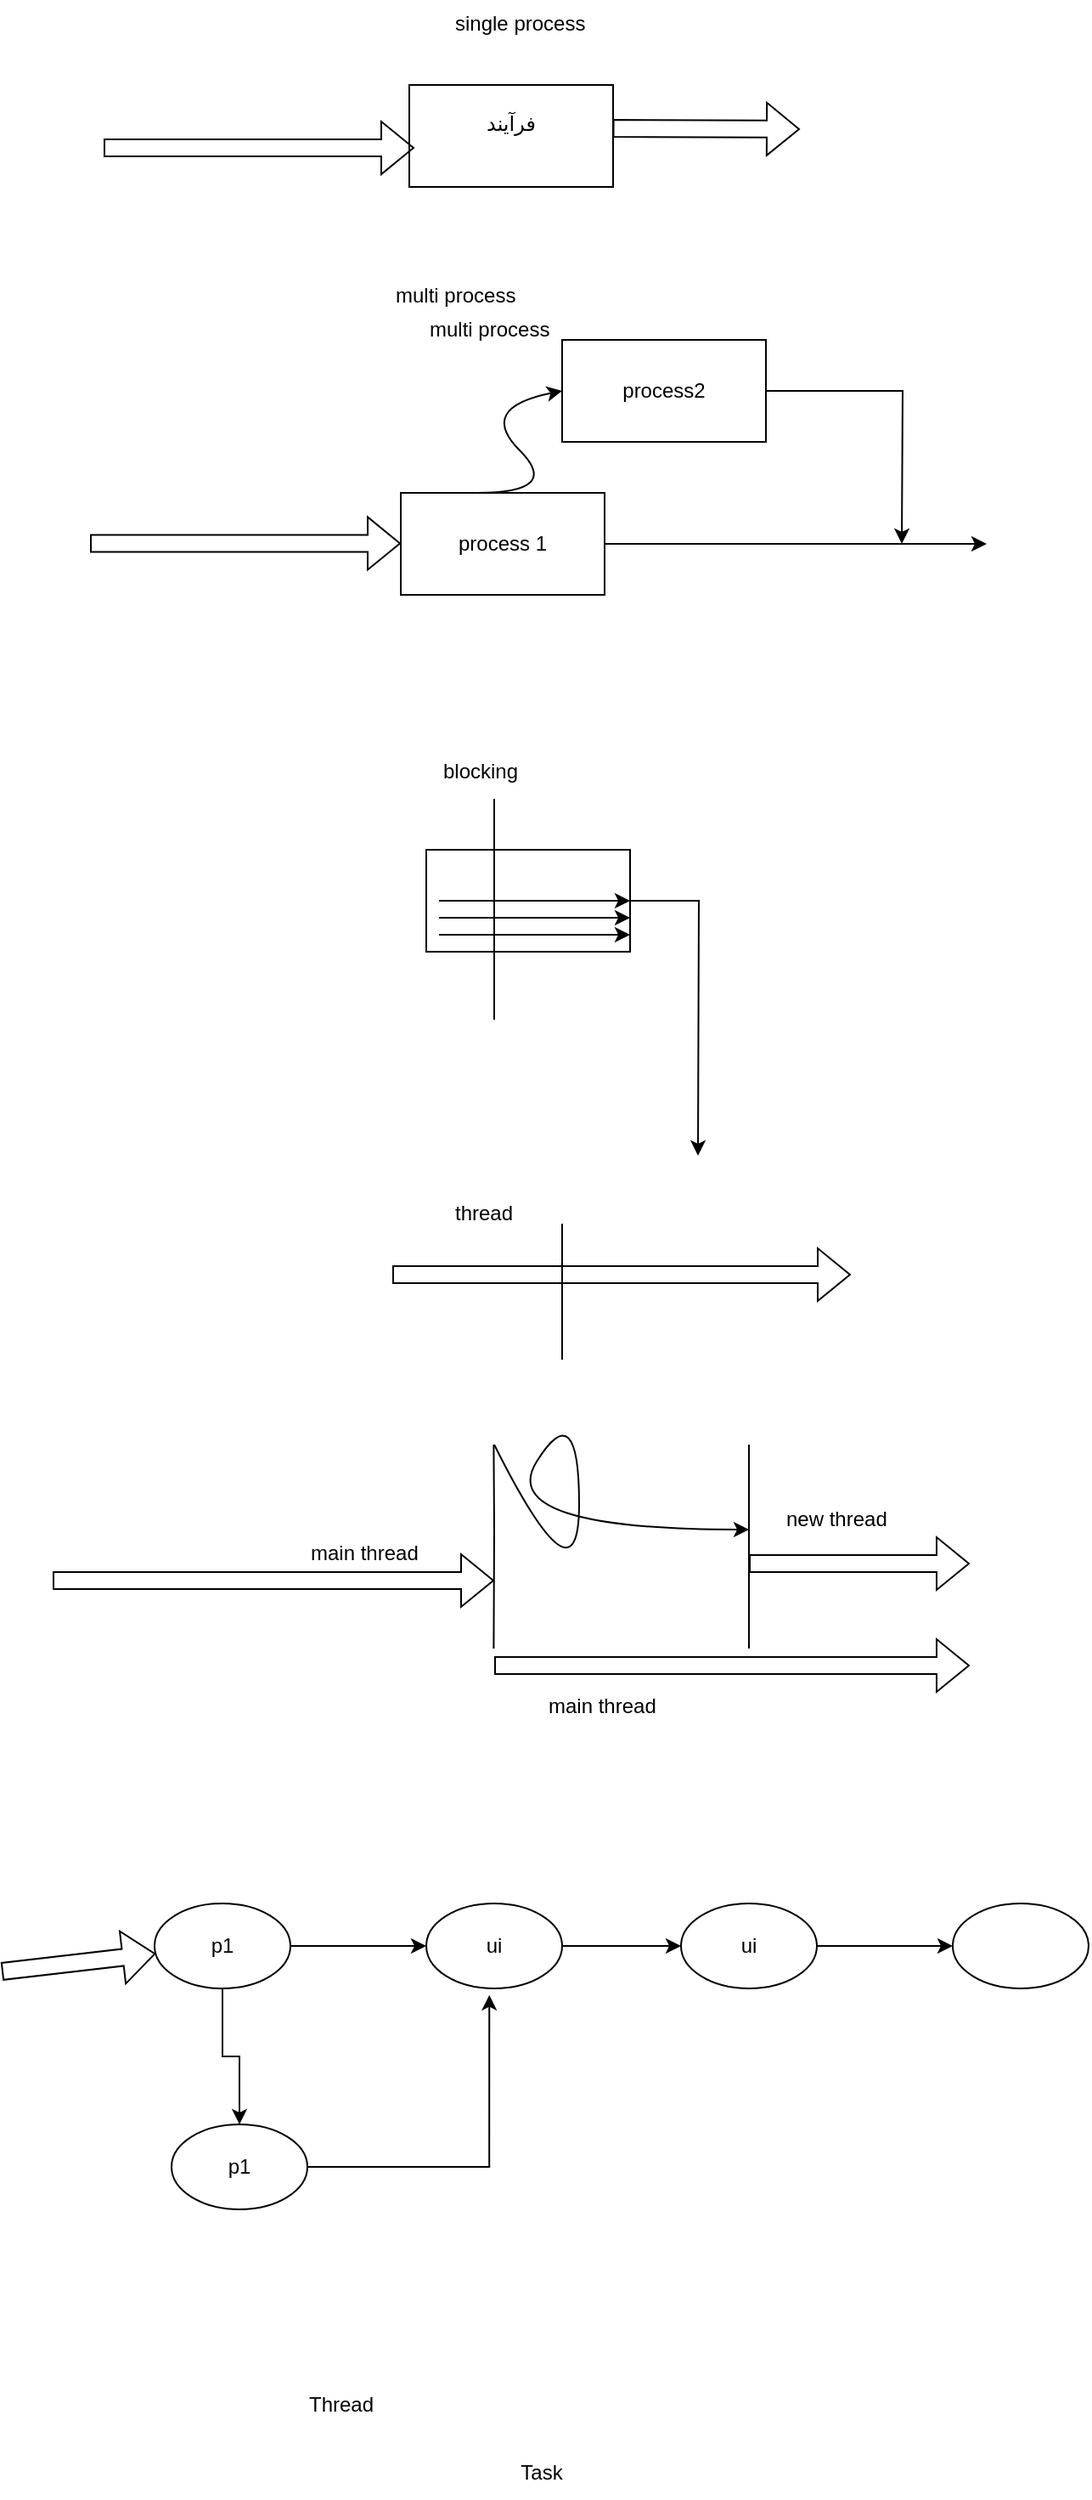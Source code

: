<mxfile version="24.8.1">
  <diagram name="Page-1" id="ml3XlR9uAEJnGBhY0Wyt">
    <mxGraphModel dx="678" dy="441" grid="1" gridSize="10" guides="1" tooltips="1" connect="1" arrows="1" fold="1" page="1" pageScale="1" pageWidth="850" pageHeight="1100" math="0" shadow="0">
      <root>
        <mxCell id="0" />
        <mxCell id="1" parent="0" />
        <mxCell id="TcL-crILwueo8q_Ow-ZN-1" value="فرآیند&lt;div&gt;&lt;br&gt;&lt;/div&gt;" style="rounded=0;whiteSpace=wrap;html=1;" vertex="1" parent="1">
          <mxGeometry x="340" y="170" width="120" height="60" as="geometry" />
        </mxCell>
        <mxCell id="TcL-crILwueo8q_Ow-ZN-2" value="" style="shape=flexArrow;endArrow=classic;html=1;rounded=0;entryX=0.025;entryY=0.617;entryDx=0;entryDy=0;entryPerimeter=0;" edge="1" parent="1" target="TcL-crILwueo8q_Ow-ZN-1">
          <mxGeometry width="50" height="50" relative="1" as="geometry">
            <mxPoint x="160" y="207" as="sourcePoint" />
            <mxPoint x="210" y="140" as="targetPoint" />
          </mxGeometry>
        </mxCell>
        <mxCell id="TcL-crILwueo8q_Ow-ZN-3" value="" style="shape=flexArrow;endArrow=classic;html=1;rounded=0;exitX=0.998;exitY=0.426;exitDx=0;exitDy=0;exitPerimeter=0;" edge="1" parent="1" source="TcL-crILwueo8q_Ow-ZN-1">
          <mxGeometry width="50" height="50" relative="1" as="geometry">
            <mxPoint x="490" y="225" as="sourcePoint" />
            <mxPoint x="570" y="196" as="targetPoint" />
          </mxGeometry>
        </mxCell>
        <mxCell id="TcL-crILwueo8q_Ow-ZN-5" value="single process" style="text;html=1;whiteSpace=wrap;overflow=hidden;rounded=0;" vertex="1" parent="1">
          <mxGeometry x="365" y="120" width="105" height="20" as="geometry" />
        </mxCell>
        <mxCell id="TcL-crILwueo8q_Ow-ZN-17" style="edgeStyle=orthogonalEdgeStyle;rounded=0;orthogonalLoop=1;jettySize=auto;html=1;" edge="1" parent="1" source="TcL-crILwueo8q_Ow-ZN-8">
          <mxGeometry relative="1" as="geometry">
            <mxPoint x="680" y="440" as="targetPoint" />
          </mxGeometry>
        </mxCell>
        <mxCell id="TcL-crILwueo8q_Ow-ZN-8" value="process 1" style="rounded=0;whiteSpace=wrap;html=1;" vertex="1" parent="1">
          <mxGeometry x="335" y="410" width="120" height="60" as="geometry" />
        </mxCell>
        <mxCell id="TcL-crILwueo8q_Ow-ZN-18" style="edgeStyle=orthogonalEdgeStyle;rounded=0;orthogonalLoop=1;jettySize=auto;html=1;" edge="1" parent="1" source="TcL-crILwueo8q_Ow-ZN-9">
          <mxGeometry relative="1" as="geometry">
            <mxPoint x="630" y="440" as="targetPoint" />
          </mxGeometry>
        </mxCell>
        <mxCell id="TcL-crILwueo8q_Ow-ZN-9" value="process2" style="rounded=0;whiteSpace=wrap;html=1;" vertex="1" parent="1">
          <mxGeometry x="430" y="320" width="120" height="60" as="geometry" />
        </mxCell>
        <mxCell id="TcL-crILwueo8q_Ow-ZN-11" value="" style="shape=flexArrow;endArrow=classic;html=1;rounded=0;entryX=0.025;entryY=0.617;entryDx=0;entryDy=0;entryPerimeter=0;" edge="1" parent="1">
          <mxGeometry width="50" height="50" relative="1" as="geometry">
            <mxPoint x="152" y="439.71" as="sourcePoint" />
            <mxPoint x="335" y="439.71" as="targetPoint" />
          </mxGeometry>
        </mxCell>
        <mxCell id="TcL-crILwueo8q_Ow-ZN-15" value="" style="curved=1;endArrow=classic;html=1;rounded=0;entryX=0;entryY=0.5;entryDx=0;entryDy=0;" edge="1" parent="1" target="TcL-crILwueo8q_Ow-ZN-9">
          <mxGeometry width="50" height="50" relative="1" as="geometry">
            <mxPoint x="380" y="410" as="sourcePoint" />
            <mxPoint x="430" y="360" as="targetPoint" />
            <Array as="points">
              <mxPoint x="430" y="410" />
              <mxPoint x="380" y="360" />
            </Array>
          </mxGeometry>
        </mxCell>
        <mxCell id="TcL-crILwueo8q_Ow-ZN-20" value="multi process" style="text;html=1;whiteSpace=wrap;overflow=hidden;rounded=0;" vertex="1" parent="1">
          <mxGeometry x="330" y="280" width="120" height="20" as="geometry" />
        </mxCell>
        <mxCell id="TcL-crILwueo8q_Ow-ZN-30" style="edgeStyle=orthogonalEdgeStyle;rounded=0;orthogonalLoop=1;jettySize=auto;html=1;" edge="1" parent="1" source="TcL-crILwueo8q_Ow-ZN-21">
          <mxGeometry relative="1" as="geometry">
            <mxPoint x="510" y="800" as="targetPoint" />
          </mxGeometry>
        </mxCell>
        <mxCell id="TcL-crILwueo8q_Ow-ZN-21" value="" style="rounded=0;whiteSpace=wrap;html=1;" vertex="1" parent="1">
          <mxGeometry x="350" y="620" width="120" height="60" as="geometry" />
        </mxCell>
        <mxCell id="TcL-crILwueo8q_Ow-ZN-22" value="blocking" style="text;html=1;whiteSpace=wrap;overflow=hidden;rounded=0;" vertex="1" parent="1">
          <mxGeometry x="357.5" y="560" width="120" height="20" as="geometry" />
        </mxCell>
        <mxCell id="TcL-crILwueo8q_Ow-ZN-24" value="" style="endArrow=classic;html=1;rounded=0;" edge="1" parent="1" target="TcL-crILwueo8q_Ow-ZN-21">
          <mxGeometry width="50" height="50" relative="1" as="geometry">
            <mxPoint x="357.5" y="650" as="sourcePoint" />
            <mxPoint x="407.5" y="600" as="targetPoint" />
            <Array as="points">
              <mxPoint x="420" y="650" />
            </Array>
          </mxGeometry>
        </mxCell>
        <mxCell id="TcL-crILwueo8q_Ow-ZN-25" value="multi process" style="text;html=1;whiteSpace=wrap;overflow=hidden;rounded=0;" vertex="1" parent="1">
          <mxGeometry x="350" y="300" width="120" height="20" as="geometry" />
        </mxCell>
        <mxCell id="TcL-crILwueo8q_Ow-ZN-26" value="" style="endArrow=classic;html=1;rounded=0;" edge="1" parent="1">
          <mxGeometry width="50" height="50" relative="1" as="geometry">
            <mxPoint x="357.5" y="660" as="sourcePoint" />
            <mxPoint x="470" y="660" as="targetPoint" />
            <Array as="points">
              <mxPoint x="420" y="660" />
            </Array>
          </mxGeometry>
        </mxCell>
        <mxCell id="TcL-crILwueo8q_Ow-ZN-27" value="" style="endArrow=classic;html=1;rounded=0;" edge="1" parent="1">
          <mxGeometry width="50" height="50" relative="1" as="geometry">
            <mxPoint x="357.5" y="670" as="sourcePoint" />
            <mxPoint x="470" y="670" as="targetPoint" />
            <Array as="points">
              <mxPoint x="420" y="670" />
            </Array>
          </mxGeometry>
        </mxCell>
        <mxCell id="TcL-crILwueo8q_Ow-ZN-28" value="" style="endArrow=none;html=1;rounded=0;" edge="1" parent="1">
          <mxGeometry width="50" height="50" relative="1" as="geometry">
            <mxPoint x="390" y="720" as="sourcePoint" />
            <mxPoint x="390" y="590" as="targetPoint" />
          </mxGeometry>
        </mxCell>
        <mxCell id="TcL-crILwueo8q_Ow-ZN-31" value="" style="shape=flexArrow;endArrow=classic;html=1;rounded=0;" edge="1" parent="1">
          <mxGeometry width="50" height="50" relative="1" as="geometry">
            <mxPoint x="330" y="870" as="sourcePoint" />
            <mxPoint x="600" y="870" as="targetPoint" />
          </mxGeometry>
        </mxCell>
        <mxCell id="TcL-crILwueo8q_Ow-ZN-32" value="thread" style="text;html=1;whiteSpace=wrap;overflow=hidden;rounded=0;" vertex="1" parent="1">
          <mxGeometry x="365" y="820" width="120" height="20" as="geometry" />
        </mxCell>
        <mxCell id="TcL-crILwueo8q_Ow-ZN-33" value="" style="endArrow=none;html=1;rounded=0;" edge="1" parent="1">
          <mxGeometry width="50" height="50" relative="1" as="geometry">
            <mxPoint x="430" y="920" as="sourcePoint" />
            <mxPoint x="430" y="840" as="targetPoint" />
          </mxGeometry>
        </mxCell>
        <mxCell id="TcL-crILwueo8q_Ow-ZN-35" value="" style="shape=flexArrow;endArrow=classic;html=1;rounded=0;" edge="1" parent="1">
          <mxGeometry width="50" height="50" relative="1" as="geometry">
            <mxPoint x="130" y="1050" as="sourcePoint" />
            <mxPoint x="390" y="1050" as="targetPoint" />
          </mxGeometry>
        </mxCell>
        <mxCell id="TcL-crILwueo8q_Ow-ZN-36" value="" style="endArrow=none;html=1;rounded=0;" edge="1" parent="1">
          <mxGeometry width="50" height="50" relative="1" as="geometry">
            <mxPoint x="389.71" y="1090" as="sourcePoint" />
            <mxPoint x="389.71" y="970" as="targetPoint" />
            <Array as="points">
              <mxPoint x="390" y="1020" />
            </Array>
          </mxGeometry>
        </mxCell>
        <mxCell id="TcL-crILwueo8q_Ow-ZN-37" value="" style="shape=flexArrow;endArrow=classic;html=1;rounded=0;" edge="1" parent="1">
          <mxGeometry width="50" height="50" relative="1" as="geometry">
            <mxPoint x="390" y="1100" as="sourcePoint" />
            <mxPoint x="670" y="1100" as="targetPoint" />
          </mxGeometry>
        </mxCell>
        <mxCell id="TcL-crILwueo8q_Ow-ZN-38" value="" style="curved=1;endArrow=classic;html=1;rounded=0;" edge="1" parent="1">
          <mxGeometry width="50" height="50" relative="1" as="geometry">
            <mxPoint x="390" y="970" as="sourcePoint" />
            <mxPoint x="540" y="1020" as="targetPoint" />
            <Array as="points">
              <mxPoint x="440" y="1070" />
              <mxPoint x="440" y="940" />
              <mxPoint x="390" y="1020" />
            </Array>
          </mxGeometry>
        </mxCell>
        <mxCell id="TcL-crILwueo8q_Ow-ZN-39" value="" style="endArrow=none;html=1;rounded=0;" edge="1" parent="1">
          <mxGeometry width="50" height="50" relative="1" as="geometry">
            <mxPoint x="540" y="1090" as="sourcePoint" />
            <mxPoint x="540" y="970" as="targetPoint" />
          </mxGeometry>
        </mxCell>
        <mxCell id="TcL-crILwueo8q_Ow-ZN-40" value="" style="shape=flexArrow;endArrow=classic;html=1;rounded=0;" edge="1" parent="1">
          <mxGeometry width="50" height="50" relative="1" as="geometry">
            <mxPoint x="540" y="1040" as="sourcePoint" />
            <mxPoint x="670" y="1040" as="targetPoint" />
          </mxGeometry>
        </mxCell>
        <mxCell id="TcL-crILwueo8q_Ow-ZN-41" value="main thread" style="text;html=1;whiteSpace=wrap;overflow=hidden;rounded=0;" vertex="1" parent="1">
          <mxGeometry x="280" y="1020" width="120" height="20" as="geometry" />
        </mxCell>
        <mxCell id="TcL-crILwueo8q_Ow-ZN-42" value="main thread" style="text;html=1;whiteSpace=wrap;overflow=hidden;rounded=0;" vertex="1" parent="1">
          <mxGeometry x="420" y="1110" width="120" height="20" as="geometry" />
        </mxCell>
        <mxCell id="TcL-crILwueo8q_Ow-ZN-43" value="new thread" style="text;html=1;whiteSpace=wrap;overflow=hidden;rounded=0;" vertex="1" parent="1">
          <mxGeometry x="560" y="1000" width="120" height="20" as="geometry" />
        </mxCell>
        <mxCell id="TcL-crILwueo8q_Ow-ZN-49" style="edgeStyle=orthogonalEdgeStyle;rounded=0;orthogonalLoop=1;jettySize=auto;html=1;entryX=0;entryY=0.5;entryDx=0;entryDy=0;" edge="1" parent="1" source="TcL-crILwueo8q_Ow-ZN-45" target="TcL-crILwueo8q_Ow-ZN-46">
          <mxGeometry relative="1" as="geometry" />
        </mxCell>
        <mxCell id="TcL-crILwueo8q_Ow-ZN-53" style="edgeStyle=orthogonalEdgeStyle;rounded=0;orthogonalLoop=1;jettySize=auto;html=1;entryX=0.5;entryY=0;entryDx=0;entryDy=0;" edge="1" parent="1" source="TcL-crILwueo8q_Ow-ZN-45" target="TcL-crILwueo8q_Ow-ZN-52">
          <mxGeometry relative="1" as="geometry" />
        </mxCell>
        <mxCell id="TcL-crILwueo8q_Ow-ZN-45" value="p1" style="ellipse;whiteSpace=wrap;html=1;" vertex="1" parent="1">
          <mxGeometry x="190" y="1240" width="80" height="50" as="geometry" />
        </mxCell>
        <mxCell id="TcL-crILwueo8q_Ow-ZN-50" style="edgeStyle=orthogonalEdgeStyle;rounded=0;orthogonalLoop=1;jettySize=auto;html=1;entryX=0;entryY=0.5;entryDx=0;entryDy=0;" edge="1" parent="1" source="TcL-crILwueo8q_Ow-ZN-46" target="TcL-crILwueo8q_Ow-ZN-48">
          <mxGeometry relative="1" as="geometry" />
        </mxCell>
        <mxCell id="TcL-crILwueo8q_Ow-ZN-46" value="ui" style="ellipse;whiteSpace=wrap;html=1;" vertex="1" parent="1">
          <mxGeometry x="350" y="1240" width="80" height="50" as="geometry" />
        </mxCell>
        <mxCell id="TcL-crILwueo8q_Ow-ZN-47" value="" style="ellipse;whiteSpace=wrap;html=1;" vertex="1" parent="1">
          <mxGeometry x="660" y="1240" width="80" height="50" as="geometry" />
        </mxCell>
        <mxCell id="TcL-crILwueo8q_Ow-ZN-51" style="edgeStyle=orthogonalEdgeStyle;rounded=0;orthogonalLoop=1;jettySize=auto;html=1;exitX=1;exitY=0.5;exitDx=0;exitDy=0;entryX=0;entryY=0.5;entryDx=0;entryDy=0;" edge="1" parent="1" source="TcL-crILwueo8q_Ow-ZN-48" target="TcL-crILwueo8q_Ow-ZN-47">
          <mxGeometry relative="1" as="geometry" />
        </mxCell>
        <mxCell id="TcL-crILwueo8q_Ow-ZN-48" value="ui" style="ellipse;whiteSpace=wrap;html=1;" vertex="1" parent="1">
          <mxGeometry x="500" y="1240" width="80" height="50" as="geometry" />
        </mxCell>
        <mxCell id="TcL-crILwueo8q_Ow-ZN-52" value="p1" style="ellipse;whiteSpace=wrap;html=1;" vertex="1" parent="1">
          <mxGeometry x="200" y="1370" width="80" height="50" as="geometry" />
        </mxCell>
        <mxCell id="TcL-crILwueo8q_Ow-ZN-54" style="edgeStyle=orthogonalEdgeStyle;rounded=0;orthogonalLoop=1;jettySize=auto;html=1;entryX=0.464;entryY=1.077;entryDx=0;entryDy=0;entryPerimeter=0;" edge="1" parent="1" source="TcL-crILwueo8q_Ow-ZN-52" target="TcL-crILwueo8q_Ow-ZN-46">
          <mxGeometry relative="1" as="geometry" />
        </mxCell>
        <mxCell id="TcL-crILwueo8q_Ow-ZN-55" value="" style="shape=flexArrow;endArrow=classic;html=1;rounded=0;" edge="1" parent="1" target="TcL-crILwueo8q_Ow-ZN-45">
          <mxGeometry width="50" height="50" relative="1" as="geometry">
            <mxPoint x="100" y="1280" as="sourcePoint" />
            <mxPoint x="150" y="1230" as="targetPoint" />
          </mxGeometry>
        </mxCell>
        <mxCell id="TcL-crILwueo8q_Ow-ZN-56" value="Thread" style="text;strokeColor=none;align=center;fillColor=none;html=1;verticalAlign=middle;whiteSpace=wrap;rounded=0;" vertex="1" parent="1">
          <mxGeometry x="270" y="1520" width="60" height="30" as="geometry" />
        </mxCell>
        <mxCell id="TcL-crILwueo8q_Ow-ZN-57" value="Task" style="text;strokeColor=none;align=center;fillColor=none;html=1;verticalAlign=middle;whiteSpace=wrap;rounded=0;" vertex="1" parent="1">
          <mxGeometry x="387.5" y="1560" width="60" height="30" as="geometry" />
        </mxCell>
      </root>
    </mxGraphModel>
  </diagram>
</mxfile>
